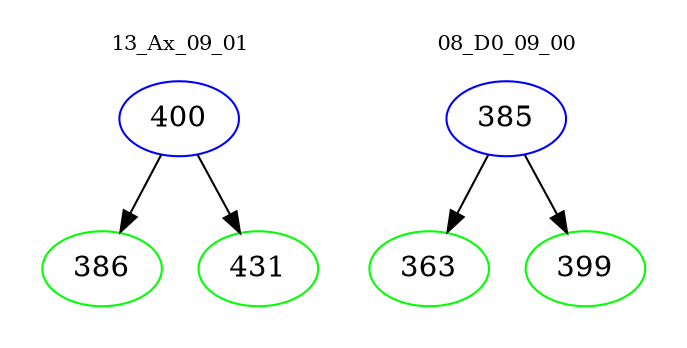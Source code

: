 digraph{
subgraph cluster_0 {
color = white
label = "13_Ax_09_01";
fontsize=10;
T0_400 [label="400", color="blue"]
T0_400 -> T0_386 [color="black"]
T0_386 [label="386", color="green"]
T0_400 -> T0_431 [color="black"]
T0_431 [label="431", color="green"]
}
subgraph cluster_1 {
color = white
label = "08_D0_09_00";
fontsize=10;
T1_385 [label="385", color="blue"]
T1_385 -> T1_363 [color="black"]
T1_363 [label="363", color="green"]
T1_385 -> T1_399 [color="black"]
T1_399 [label="399", color="green"]
}
}
